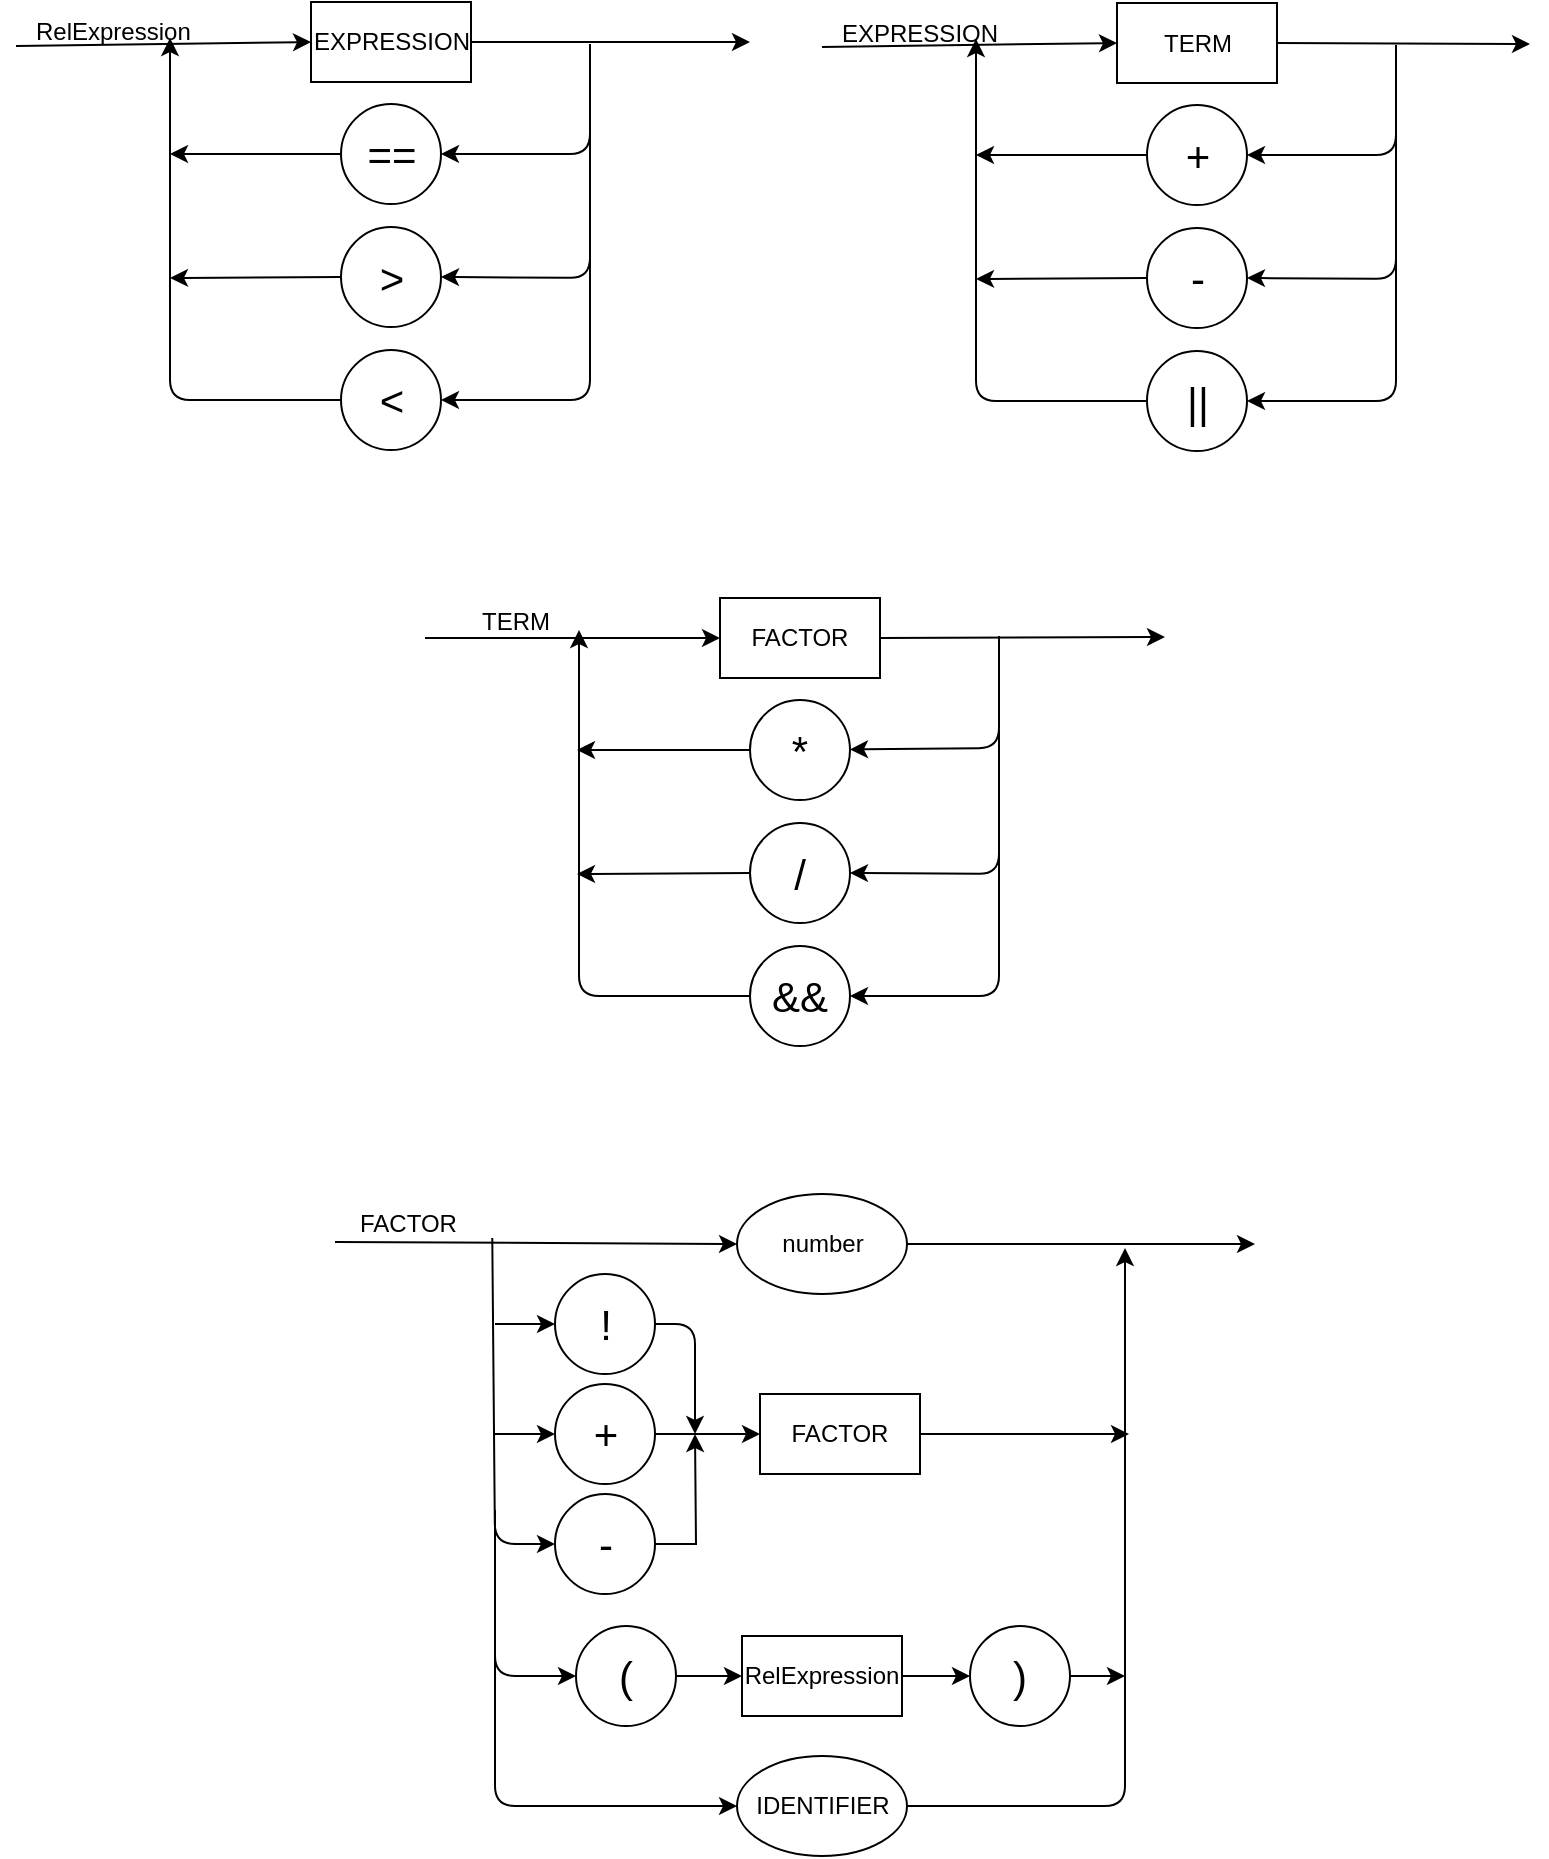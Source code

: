 <mxfile version="12.1.3" type="device" pages="1"><diagram id="pCj8xTh7Xs_a3NVwFhpQ" name="Page-1"><mxGraphModel dx="1094" dy="402" grid="1" gridSize="10" guides="1" tooltips="1" connect="1" arrows="1" fold="1" page="1" pageScale="1" pageWidth="827" pageHeight="1169" math="0" shadow="0"><root><mxCell id="0"/><mxCell id="1" parent="0"/><mxCell id="TZiuVNByrKCmKeFnyIP7-1" value="number" style="ellipse;whiteSpace=wrap;html=1;" parent="1" vertex="1"><mxGeometry x="383.5" y="660" width="85" height="50" as="geometry"/></mxCell><mxCell id="TZiuVNByrKCmKeFnyIP7-11" value="" style="endArrow=classic;html=1;entryX=0;entryY=0.5;entryDx=0;entryDy=0;" parent="1" target="TZiuVNByrKCmKeFnyIP7-21" edge="1"><mxGeometry width="50" height="50" relative="1" as="geometry"><mxPoint x="23" y="86" as="sourcePoint"/><mxPoint x="150" y="130" as="targetPoint"/></mxGeometry></mxCell><mxCell id="TZiuVNByrKCmKeFnyIP7-12" value="" style="endArrow=classic;html=1;exitX=1;exitY=0.5;exitDx=0;exitDy=0;" parent="1" source="TZiuVNByrKCmKeFnyIP7-21" edge="1"><mxGeometry width="50" height="50" relative="1" as="geometry"><mxPoint x="270" y="130" as="sourcePoint"/><mxPoint x="390" y="84" as="targetPoint"/></mxGeometry></mxCell><mxCell id="TZiuVNByrKCmKeFnyIP7-13" value="" style="endArrow=classic;html=1;" parent="1" target="TZiuVNByrKCmKeFnyIP7-14" edge="1"><mxGeometry width="50" height="50" relative="1" as="geometry"><mxPoint x="310" y="85" as="sourcePoint"/><mxPoint x="250" y="172" as="targetPoint"/><Array as="points"><mxPoint x="310" y="140"/></Array></mxGeometry></mxCell><mxCell id="TZiuVNByrKCmKeFnyIP7-14" value="&lt;div style=&quot;text-align: justify&quot;&gt;&lt;span&gt;&lt;font style=&quot;font-size: 21px&quot;&gt;==&lt;/font&gt;&lt;/span&gt;&lt;/div&gt;" style="ellipse;whiteSpace=wrap;html=1;" parent="1" vertex="1"><mxGeometry x="185.5" y="115" width="50" height="50" as="geometry"/></mxCell><mxCell id="TZiuVNByrKCmKeFnyIP7-15" value="&lt;div style=&quot;text-align: justify&quot;&gt;&lt;span&gt;&lt;font style=&quot;font-size: 21px&quot;&gt;&amp;gt;&lt;/font&gt;&lt;/span&gt;&lt;/div&gt;" style="ellipse;whiteSpace=wrap;html=1;" parent="1" vertex="1"><mxGeometry x="185.5" y="176.5" width="50" height="50" as="geometry"/></mxCell><mxCell id="TZiuVNByrKCmKeFnyIP7-16" value="" style="endArrow=classic;html=1;entryX=1;entryY=0.5;entryDx=0;entryDy=0;" parent="1" target="TZiuVNByrKCmKeFnyIP7-15" edge="1"><mxGeometry width="50" height="50" relative="1" as="geometry"><mxPoint x="310" y="120" as="sourcePoint"/><mxPoint x="70" y="312" as="targetPoint"/><Array as="points"><mxPoint x="310" y="202"/></Array></mxGeometry></mxCell><mxCell id="TZiuVNByrKCmKeFnyIP7-17" value="" style="endArrow=classic;html=1;exitX=0;exitY=0.5;exitDx=0;exitDy=0;" parent="1" source="iLGq2fE3rSBsVB8Q7ase-2" edge="1"><mxGeometry width="50" height="50" relative="1" as="geometry"><mxPoint x="20" y="362" as="sourcePoint"/><mxPoint x="100" y="82" as="targetPoint"/><Array as="points"><mxPoint x="100" y="263"/></Array></mxGeometry></mxCell><mxCell id="TZiuVNByrKCmKeFnyIP7-18" value="" style="endArrow=classic;html=1;exitX=0;exitY=0.5;exitDx=0;exitDy=0;" parent="1" source="TZiuVNByrKCmKeFnyIP7-14" edge="1"><mxGeometry width="50" height="50" relative="1" as="geometry"><mxPoint x="20" y="333" as="sourcePoint"/><mxPoint x="100" y="140" as="targetPoint"/></mxGeometry></mxCell><mxCell id="TZiuVNByrKCmKeFnyIP7-19" value="RelExpression" style="text;html=1;resizable=0;points=[];autosize=1;align=left;verticalAlign=top;spacingTop=-4;" parent="1" vertex="1"><mxGeometry x="31" y="69" width="90" height="20" as="geometry"/></mxCell><mxCell id="TZiuVNByrKCmKeFnyIP7-21" value="EXPRESSION" style="rounded=0;whiteSpace=wrap;html=1;" parent="1" vertex="1"><mxGeometry x="170.5" y="64" width="80" height="40" as="geometry"/></mxCell><mxCell id="x4lNLeTSzXdwHphkhTjX-4" value="" style="endArrow=classic;html=1;entryX=0;entryY=0.5;entryDx=0;entryDy=0;" parent="1" target="TZiuVNByrKCmKeFnyIP7-1" edge="1"><mxGeometry width="50" height="50" relative="1" as="geometry"><mxPoint x="182.5" y="684" as="sourcePoint"/><mxPoint x="72.5" y="729" as="targetPoint"/></mxGeometry></mxCell><mxCell id="x4lNLeTSzXdwHphkhTjX-6" value="FACTOR" style="text;html=1;resizable=0;points=[];autosize=1;align=left;verticalAlign=top;spacingTop=-4;" parent="1" vertex="1"><mxGeometry x="192.5" y="665" width="60" height="20" as="geometry"/></mxCell><mxCell id="x4lNLeTSzXdwHphkhTjX-7" value="FACTOR" style="rounded=0;whiteSpace=wrap;html=1;" parent="1" vertex="1"><mxGeometry x="395" y="760" width="80" height="40" as="geometry"/></mxCell><mxCell id="x4lNLeTSzXdwHphkhTjX-21" style="edgeStyle=orthogonalEdgeStyle;rounded=0;orthogonalLoop=1;jettySize=auto;html=1;exitX=1;exitY=0.5;exitDx=0;exitDy=0;entryX=0;entryY=0.5;entryDx=0;entryDy=0;" parent="1" source="x4lNLeTSzXdwHphkhTjX-8" target="x4lNLeTSzXdwHphkhTjX-12" edge="1"><mxGeometry relative="1" as="geometry"/></mxCell><mxCell id="x4lNLeTSzXdwHphkhTjX-8" value="RelExpression" style="rounded=0;whiteSpace=wrap;html=1;" parent="1" vertex="1"><mxGeometry x="386" y="881" width="80" height="40" as="geometry"/></mxCell><mxCell id="x4lNLeTSzXdwHphkhTjX-13" style="edgeStyle=orthogonalEdgeStyle;rounded=0;orthogonalLoop=1;jettySize=auto;html=1;exitX=1;exitY=0.5;exitDx=0;exitDy=0;entryX=0;entryY=0.5;entryDx=0;entryDy=0;" parent="1" source="x4lNLeTSzXdwHphkhTjX-9" target="x4lNLeTSzXdwHphkhTjX-7" edge="1"><mxGeometry relative="1" as="geometry"/></mxCell><mxCell id="x4lNLeTSzXdwHphkhTjX-9" value="&lt;div style=&quot;text-align: justify&quot;&gt;&lt;span&gt;&lt;font style=&quot;font-size: 21px&quot;&gt;+&lt;/font&gt;&lt;/span&gt;&lt;/div&gt;" style="ellipse;whiteSpace=wrap;html=1;" parent="1" vertex="1"><mxGeometry x="292.5" y="755" width="50" height="50" as="geometry"/></mxCell><mxCell id="x4lNLeTSzXdwHphkhTjX-14" style="edgeStyle=orthogonalEdgeStyle;rounded=0;orthogonalLoop=1;jettySize=auto;html=1;exitX=1;exitY=0.5;exitDx=0;exitDy=0;" parent="1" source="x4lNLeTSzXdwHphkhTjX-10" edge="1"><mxGeometry relative="1" as="geometry"><mxPoint x="362.5" y="780" as="targetPoint"/></mxGeometry></mxCell><mxCell id="x4lNLeTSzXdwHphkhTjX-10" value="&lt;div style=&quot;text-align: justify&quot;&gt;&lt;span&gt;&lt;font style=&quot;font-size: 21px&quot;&gt;-&lt;/font&gt;&lt;/span&gt;&lt;/div&gt;" style="ellipse;whiteSpace=wrap;html=1;" parent="1" vertex="1"><mxGeometry x="292.5" y="810" width="50" height="50" as="geometry"/></mxCell><mxCell id="x4lNLeTSzXdwHphkhTjX-19" style="edgeStyle=orthogonalEdgeStyle;rounded=0;orthogonalLoop=1;jettySize=auto;html=1;exitX=1;exitY=0.5;exitDx=0;exitDy=0;entryX=0;entryY=0.5;entryDx=0;entryDy=0;" parent="1" source="x4lNLeTSzXdwHphkhTjX-11" target="x4lNLeTSzXdwHphkhTjX-8" edge="1"><mxGeometry relative="1" as="geometry"/></mxCell><mxCell id="x4lNLeTSzXdwHphkhTjX-11" value="&lt;div style=&quot;text-align: justify&quot;&gt;&lt;span&gt;&lt;font style=&quot;font-size: 21px&quot;&gt;(&lt;/font&gt;&lt;/span&gt;&lt;/div&gt;" style="ellipse;whiteSpace=wrap;html=1;" parent="1" vertex="1"><mxGeometry x="303" y="876" width="50" height="50" as="geometry"/></mxCell><mxCell id="x4lNLeTSzXdwHphkhTjX-12" value="&lt;div style=&quot;text-align: justify&quot;&gt;&lt;span&gt;&lt;font style=&quot;font-size: 21px&quot;&gt;)&lt;/font&gt;&lt;/span&gt;&lt;/div&gt;" style="ellipse;whiteSpace=wrap;html=1;" parent="1" vertex="1"><mxGeometry x="500" y="876" width="50" height="50" as="geometry"/></mxCell><mxCell id="x4lNLeTSzXdwHphkhTjX-15" value="" style="endArrow=classic;html=1;entryX=0;entryY=0.5;entryDx=0;entryDy=0;" parent="1" target="x4lNLeTSzXdwHphkhTjX-9" edge="1"><mxGeometry width="50" height="50" relative="1" as="geometry"><mxPoint x="262.5" y="780" as="sourcePoint"/><mxPoint x="72.5" y="1000" as="targetPoint"/><Array as="points"/></mxGeometry></mxCell><mxCell id="x4lNLeTSzXdwHphkhTjX-16" value="" style="endArrow=classic;html=1;entryX=0;entryY=0.5;entryDx=0;entryDy=0;exitX=1.144;exitY=0.85;exitDx=0;exitDy=0;exitPerimeter=0;" parent="1" source="x4lNLeTSzXdwHphkhTjX-6" target="x4lNLeTSzXdwHphkhTjX-10" edge="1"><mxGeometry width="50" height="50" relative="1" as="geometry"><mxPoint x="262.5" y="709" as="sourcePoint"/><mxPoint x="72.5" y="979" as="targetPoint"/><Array as="points"><mxPoint x="262.5" y="835"/></Array></mxGeometry></mxCell><mxCell id="x4lNLeTSzXdwHphkhTjX-17" value="" style="endArrow=classic;html=1;entryX=0;entryY=0.5;entryDx=0;entryDy=0;" parent="1" target="x4lNLeTSzXdwHphkhTjX-11" edge="1"><mxGeometry width="50" height="50" relative="1" as="geometry"><mxPoint x="262.5" y="818" as="sourcePoint"/><mxPoint x="292.5" y="908" as="targetPoint"/><Array as="points"><mxPoint x="262.5" y="901"/></Array></mxGeometry></mxCell><mxCell id="v_orsojc0vE3gon-OvE7-3" value="" style="endArrow=classic;html=1;entryX=0;entryY=0.5;entryDx=0;entryDy=0;" parent="1" target="v_orsojc0vE3gon-OvE7-5" edge="1"><mxGeometry width="50" height="50" relative="1" as="geometry"><mxPoint x="262.5" y="886" as="sourcePoint"/><mxPoint x="292.5" y="966" as="targetPoint"/><Array as="points"><mxPoint x="262.5" y="966"/></Array></mxGeometry></mxCell><mxCell id="v_orsojc0vE3gon-OvE7-5" value="IDENTIFIER" style="ellipse;whiteSpace=wrap;html=1;" parent="1" vertex="1"><mxGeometry x="383.5" y="941" width="85" height="50" as="geometry"/></mxCell><mxCell id="iLGq2fE3rSBsVB8Q7ase-1" value="" style="endArrow=classic;html=1;entryX=1;entryY=0.5;entryDx=0;entryDy=0;" edge="1" parent="1" target="iLGq2fE3rSBsVB8Q7ase-2"><mxGeometry width="50" height="50" relative="1" as="geometry"><mxPoint x="310" y="186" as="sourcePoint"/><mxPoint x="240" y="256" as="targetPoint"/><Array as="points"><mxPoint x="310" y="263"/></Array></mxGeometry></mxCell><mxCell id="iLGq2fE3rSBsVB8Q7ase-2" value="&lt;div style=&quot;text-align: justify&quot;&gt;&lt;span&gt;&lt;font style=&quot;font-size: 21px&quot;&gt;&amp;lt;&lt;/font&gt;&lt;/span&gt;&lt;/div&gt;" style="ellipse;whiteSpace=wrap;html=1;" vertex="1" parent="1"><mxGeometry x="185.5" y="238" width="50" height="50" as="geometry"/></mxCell><mxCell id="iLGq2fE3rSBsVB8Q7ase-3" value="" style="endArrow=classic;html=1;exitX=0;exitY=0.5;exitDx=0;exitDy=0;" edge="1" parent="1" source="TZiuVNByrKCmKeFnyIP7-15"><mxGeometry width="50" height="50" relative="1" as="geometry"><mxPoint x="50" y="321.5" as="sourcePoint"/><mxPoint x="100" y="202" as="targetPoint"/></mxGeometry></mxCell><mxCell id="iLGq2fE3rSBsVB8Q7ase-7" value="&lt;div style=&quot;text-align: justify&quot;&gt;&lt;span&gt;&lt;font style=&quot;font-size: 21px&quot;&gt;!&lt;/font&gt;&lt;/span&gt;&lt;/div&gt;" style="ellipse;whiteSpace=wrap;html=1;" vertex="1" parent="1"><mxGeometry x="292.5" y="700" width="50" height="50" as="geometry"/></mxCell><mxCell id="iLGq2fE3rSBsVB8Q7ase-8" value="" style="endArrow=classic;html=1;exitX=1;exitY=0.5;exitDx=0;exitDy=0;" edge="1" parent="1" source="TZiuVNByrKCmKeFnyIP7-1"><mxGeometry width="50" height="50" relative="1" as="geometry"><mxPoint x="492.5" y="710" as="sourcePoint"/><mxPoint x="642.5" y="685" as="targetPoint"/></mxGeometry></mxCell><mxCell id="iLGq2fE3rSBsVB8Q7ase-9" value="" style="endArrow=classic;html=1;exitX=1;exitY=0.5;exitDx=0;exitDy=0;" edge="1" parent="1" source="v_orsojc0vE3gon-OvE7-5"><mxGeometry width="50" height="50" relative="1" as="geometry"><mxPoint x="527.5" y="1007" as="sourcePoint"/><mxPoint x="577.5" y="687" as="targetPoint"/><Array as="points"><mxPoint x="577.5" y="966"/></Array></mxGeometry></mxCell><mxCell id="iLGq2fE3rSBsVB8Q7ase-10" value="" style="endArrow=classic;html=1;exitX=1;exitY=0.5;exitDx=0;exitDy=0;" edge="1" parent="1" source="x4lNLeTSzXdwHphkhTjX-12"><mxGeometry width="50" height="50" relative="1" as="geometry"><mxPoint x="542.5" y="940" as="sourcePoint"/><mxPoint x="577.5" y="901" as="targetPoint"/></mxGeometry></mxCell><mxCell id="iLGq2fE3rSBsVB8Q7ase-11" value="" style="endArrow=classic;html=1;exitX=1;exitY=0.5;exitDx=0;exitDy=0;" edge="1" parent="1" source="x4lNLeTSzXdwHphkhTjX-7"><mxGeometry width="50" height="50" relative="1" as="geometry"><mxPoint x="502.5" y="797" as="sourcePoint"/><mxPoint x="579.5" y="780" as="targetPoint"/></mxGeometry></mxCell><mxCell id="iLGq2fE3rSBsVB8Q7ase-13" value="" style="endArrow=classic;html=1;entryX=0;entryY=0.5;entryDx=0;entryDy=0;" edge="1" parent="1" target="iLGq2fE3rSBsVB8Q7ase-7"><mxGeometry width="50" height="50" relative="1" as="geometry"><mxPoint x="262.5" y="725" as="sourcePoint"/><mxPoint x="188" y="810" as="targetPoint"/></mxGeometry></mxCell><mxCell id="iLGq2fE3rSBsVB8Q7ase-14" value="" style="endArrow=classic;html=1;exitX=1;exitY=0.5;exitDx=0;exitDy=0;" edge="1" parent="1" source="iLGq2fE3rSBsVB8Q7ase-7"><mxGeometry width="50" height="50" relative="1" as="geometry"><mxPoint x="372.5" y="728" as="sourcePoint"/><mxPoint x="362.5" y="780" as="targetPoint"/><Array as="points"><mxPoint x="362.5" y="725"/></Array></mxGeometry></mxCell><mxCell id="iLGq2fE3rSBsVB8Q7ase-28" value="" style="endArrow=classic;html=1;entryX=0;entryY=0.5;entryDx=0;entryDy=0;" edge="1" parent="1" target="iLGq2fE3rSBsVB8Q7ase-37"><mxGeometry width="50" height="50" relative="1" as="geometry"><mxPoint x="227.5" y="382" as="sourcePoint"/><mxPoint x="417.5" y="447" as="targetPoint"/></mxGeometry></mxCell><mxCell id="iLGq2fE3rSBsVB8Q7ase-29" value="" style="endArrow=classic;html=1;entryX=0;entryY=0.5;entryDx=0;entryDy=0;exitX=1;exitY=0.5;exitDx=0;exitDy=0;" edge="1" parent="1" source="iLGq2fE3rSBsVB8Q7ase-37"><mxGeometry width="50" height="50" relative="1" as="geometry"><mxPoint x="483.5" y="448" as="sourcePoint"/><mxPoint x="597.5" y="381.5" as="targetPoint"/></mxGeometry></mxCell><mxCell id="iLGq2fE3rSBsVB8Q7ase-30" value="" style="endArrow=classic;html=1;" edge="1" parent="1" target="iLGq2fE3rSBsVB8Q7ase-31"><mxGeometry width="50" height="50" relative="1" as="geometry"><mxPoint x="514.5" y="381" as="sourcePoint"/><mxPoint x="454.5" y="468" as="targetPoint"/><Array as="points"><mxPoint x="514.5" y="437"/></Array></mxGeometry></mxCell><mxCell id="iLGq2fE3rSBsVB8Q7ase-31" value="&lt;div style=&quot;text-align: justify&quot;&gt;&lt;span&gt;&lt;font style=&quot;font-size: 21px&quot;&gt;*&lt;/font&gt;&lt;/span&gt;&lt;/div&gt;" style="ellipse;whiteSpace=wrap;html=1;" vertex="1" parent="1"><mxGeometry x="390" y="413" width="50" height="50" as="geometry"/></mxCell><mxCell id="iLGq2fE3rSBsVB8Q7ase-32" value="&lt;div style=&quot;text-align: justify&quot;&gt;&lt;span&gt;&lt;font style=&quot;font-size: 21px&quot;&gt;/&lt;/font&gt;&lt;/span&gt;&lt;/div&gt;" style="ellipse;whiteSpace=wrap;html=1;" vertex="1" parent="1"><mxGeometry x="390" y="474.5" width="50" height="50" as="geometry"/></mxCell><mxCell id="iLGq2fE3rSBsVB8Q7ase-33" value="" style="endArrow=classic;html=1;entryX=1;entryY=0.5;entryDx=0;entryDy=0;" edge="1" parent="1" target="iLGq2fE3rSBsVB8Q7ase-32"><mxGeometry width="50" height="50" relative="1" as="geometry"><mxPoint x="514.5" y="428" as="sourcePoint"/><mxPoint x="274.5" y="608" as="targetPoint"/><Array as="points"><mxPoint x="514.5" y="500"/></Array></mxGeometry></mxCell><mxCell id="iLGq2fE3rSBsVB8Q7ase-34" value="" style="endArrow=classic;html=1;exitX=0;exitY=0.5;exitDx=0;exitDy=0;" edge="1" parent="1" source="iLGq2fE3rSBsVB8Q7ase-38"><mxGeometry width="50" height="50" relative="1" as="geometry"><mxPoint x="224.5" y="658" as="sourcePoint"/><mxPoint x="304.5" y="378" as="targetPoint"/><Array as="points"><mxPoint x="304.5" y="561"/></Array></mxGeometry></mxCell><mxCell id="iLGq2fE3rSBsVB8Q7ase-35" value="" style="endArrow=classic;html=1;exitX=0;exitY=0.5;exitDx=0;exitDy=0;" edge="1" parent="1" source="iLGq2fE3rSBsVB8Q7ase-31"><mxGeometry width="50" height="50" relative="1" as="geometry"><mxPoint x="227.5" y="631" as="sourcePoint"/><mxPoint x="303.5" y="438" as="targetPoint"/></mxGeometry></mxCell><mxCell id="iLGq2fE3rSBsVB8Q7ase-36" value="TERM" style="text;html=1;resizable=0;points=[];autosize=1;align=left;verticalAlign=top;spacingTop=-4;" vertex="1" parent="1"><mxGeometry x="253.5" y="364" width="50" height="20" as="geometry"/></mxCell><mxCell id="iLGq2fE3rSBsVB8Q7ase-37" value="FACTOR" style="rounded=0;whiteSpace=wrap;html=1;" vertex="1" parent="1"><mxGeometry x="375" y="362" width="80" height="40" as="geometry"/></mxCell><mxCell id="iLGq2fE3rSBsVB8Q7ase-38" value="&lt;div style=&quot;text-align: justify&quot;&gt;&lt;span&gt;&lt;font style=&quot;font-size: 21px&quot;&gt;&amp;amp;&amp;amp;&lt;/font&gt;&lt;/span&gt;&lt;/div&gt;" style="ellipse;whiteSpace=wrap;html=1;" vertex="1" parent="1"><mxGeometry x="390" y="536" width="50" height="50" as="geometry"/></mxCell><mxCell id="iLGq2fE3rSBsVB8Q7ase-39" value="" style="endArrow=classic;html=1;exitX=0;exitY=0.5;exitDx=0;exitDy=0;" edge="1" parent="1" source="iLGq2fE3rSBsVB8Q7ase-32"><mxGeometry width="50" height="50" relative="1" as="geometry"><mxPoint x="189.5" y="588" as="sourcePoint"/><mxPoint x="303.5" y="500" as="targetPoint"/></mxGeometry></mxCell><mxCell id="iLGq2fE3rSBsVB8Q7ase-40" value="" style="endArrow=classic;html=1;entryX=1;entryY=0.5;entryDx=0;entryDy=0;" edge="1" parent="1" target="iLGq2fE3rSBsVB8Q7ase-38"><mxGeometry width="50" height="50" relative="1" as="geometry"><mxPoint x="514.5" y="488" as="sourcePoint"/><mxPoint x="463.5" y="588" as="targetPoint"/><Array as="points"><mxPoint x="514.5" y="561"/></Array></mxGeometry></mxCell><mxCell id="iLGq2fE3rSBsVB8Q7ase-41" value="" style="endArrow=classic;html=1;entryX=0;entryY=0.5;entryDx=0;entryDy=0;" edge="1" parent="1" target="iLGq2fE3rSBsVB8Q7ase-50"><mxGeometry width="50" height="50" relative="1" as="geometry"><mxPoint x="426" y="86.5" as="sourcePoint"/><mxPoint x="553" y="130.5" as="targetPoint"/></mxGeometry></mxCell><mxCell id="iLGq2fE3rSBsVB8Q7ase-43" value="" style="endArrow=classic;html=1;" edge="1" parent="1" target="iLGq2fE3rSBsVB8Q7ase-44"><mxGeometry width="50" height="50" relative="1" as="geometry"><mxPoint x="713" y="85.5" as="sourcePoint"/><mxPoint x="653" y="172.5" as="targetPoint"/><Array as="points"><mxPoint x="713" y="140.5"/></Array></mxGeometry></mxCell><mxCell id="iLGq2fE3rSBsVB8Q7ase-44" value="&lt;div style=&quot;text-align: justify&quot;&gt;&lt;span&gt;&lt;font style=&quot;font-size: 21px&quot;&gt;+&lt;/font&gt;&lt;/span&gt;&lt;/div&gt;" style="ellipse;whiteSpace=wrap;html=1;" vertex="1" parent="1"><mxGeometry x="588.5" y="115.5" width="50" height="50" as="geometry"/></mxCell><mxCell id="iLGq2fE3rSBsVB8Q7ase-45" value="&lt;div style=&quot;text-align: justify&quot;&gt;&lt;span&gt;&lt;font style=&quot;font-size: 21px&quot;&gt;-&lt;/font&gt;&lt;/span&gt;&lt;/div&gt;" style="ellipse;whiteSpace=wrap;html=1;" vertex="1" parent="1"><mxGeometry x="588.5" y="177" width="50" height="50" as="geometry"/></mxCell><mxCell id="iLGq2fE3rSBsVB8Q7ase-46" value="" style="endArrow=classic;html=1;entryX=1;entryY=0.5;entryDx=0;entryDy=0;" edge="1" parent="1" target="iLGq2fE3rSBsVB8Q7ase-45"><mxGeometry width="50" height="50" relative="1" as="geometry"><mxPoint x="713" y="120.5" as="sourcePoint"/><mxPoint x="473" y="312.5" as="targetPoint"/><Array as="points"><mxPoint x="713" y="202.5"/></Array></mxGeometry></mxCell><mxCell id="iLGq2fE3rSBsVB8Q7ase-47" value="" style="endArrow=classic;html=1;exitX=0;exitY=0.5;exitDx=0;exitDy=0;" edge="1" parent="1" source="iLGq2fE3rSBsVB8Q7ase-52"><mxGeometry width="50" height="50" relative="1" as="geometry"><mxPoint x="423" y="362.5" as="sourcePoint"/><mxPoint x="503" y="82.5" as="targetPoint"/><Array as="points"><mxPoint x="503" y="263.5"/></Array></mxGeometry></mxCell><mxCell id="iLGq2fE3rSBsVB8Q7ase-48" value="" style="endArrow=classic;html=1;exitX=0;exitY=0.5;exitDx=0;exitDy=0;" edge="1" parent="1" source="iLGq2fE3rSBsVB8Q7ase-44"><mxGeometry width="50" height="50" relative="1" as="geometry"><mxPoint x="423" y="333.5" as="sourcePoint"/><mxPoint x="503" y="140.5" as="targetPoint"/></mxGeometry></mxCell><mxCell id="iLGq2fE3rSBsVB8Q7ase-49" value="EXPRESSION" style="text;html=1;resizable=0;points=[];autosize=1;align=left;verticalAlign=top;spacingTop=-4;" vertex="1" parent="1"><mxGeometry x="434" y="69.5" width="90" height="20" as="geometry"/></mxCell><mxCell id="iLGq2fE3rSBsVB8Q7ase-50" value="TERM" style="rounded=0;whiteSpace=wrap;html=1;" vertex="1" parent="1"><mxGeometry x="573.5" y="64.5" width="80" height="40" as="geometry"/></mxCell><mxCell id="iLGq2fE3rSBsVB8Q7ase-51" value="" style="endArrow=classic;html=1;entryX=1;entryY=0.5;entryDx=0;entryDy=0;" edge="1" parent="1" target="iLGq2fE3rSBsVB8Q7ase-52"><mxGeometry width="50" height="50" relative="1" as="geometry"><mxPoint x="713" y="186.5" as="sourcePoint"/><mxPoint x="643" y="256.5" as="targetPoint"/><Array as="points"><mxPoint x="713" y="263.5"/></Array></mxGeometry></mxCell><mxCell id="iLGq2fE3rSBsVB8Q7ase-52" value="&lt;div style=&quot;text-align: justify&quot;&gt;&lt;span&gt;&lt;font style=&quot;font-size: 21px&quot;&gt;||&lt;/font&gt;&lt;/span&gt;&lt;/div&gt;" style="ellipse;whiteSpace=wrap;html=1;" vertex="1" parent="1"><mxGeometry x="588.5" y="238.5" width="50" height="50" as="geometry"/></mxCell><mxCell id="iLGq2fE3rSBsVB8Q7ase-53" value="" style="endArrow=classic;html=1;exitX=0;exitY=0.5;exitDx=0;exitDy=0;" edge="1" parent="1" source="iLGq2fE3rSBsVB8Q7ase-45"><mxGeometry width="50" height="50" relative="1" as="geometry"><mxPoint x="453" y="322" as="sourcePoint"/><mxPoint x="503" y="202.5" as="targetPoint"/></mxGeometry></mxCell><mxCell id="iLGq2fE3rSBsVB8Q7ase-54" value="" style="endArrow=classic;html=1;exitX=1;exitY=0.5;exitDx=0;exitDy=0;" edge="1" parent="1" source="iLGq2fE3rSBsVB8Q7ase-50"><mxGeometry width="50" height="50" relative="1" as="geometry"><mxPoint x="680" y="84.5" as="sourcePoint"/><mxPoint x="780" y="85" as="targetPoint"/></mxGeometry></mxCell></root></mxGraphModel></diagram></mxfile>
